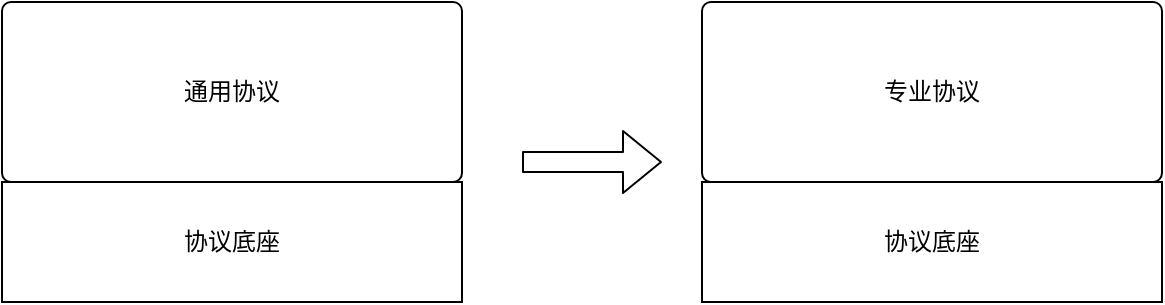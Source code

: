 <mxfile version="13.6.2" type="github">
  <diagram id="PhEEJEA-2G6-cMnCDy3O" name="Page-1">
    <mxGraphModel dx="786" dy="455" grid="1" gridSize="10" guides="1" tooltips="1" connect="1" arrows="1" fold="1" page="1" pageScale="1" pageWidth="827" pageHeight="1169" math="0" shadow="0">
      <root>
        <mxCell id="0" />
        <mxCell id="1" parent="0" />
        <mxCell id="GQ6SVCmRq15Q8ivaFo8d-1" value="通用协议" style="rounded=1;whiteSpace=wrap;html=1;arcSize=5;" parent="1" vertex="1">
          <mxGeometry x="110" y="150" width="230" height="90" as="geometry" />
        </mxCell>
        <mxCell id="Z61GNd5gtoBHjjhybAT_-2" value="" style="shape=flexArrow;endArrow=classic;html=1;" edge="1" parent="1">
          <mxGeometry width="50" height="50" relative="1" as="geometry">
            <mxPoint x="370" y="230" as="sourcePoint" />
            <mxPoint x="440" y="230" as="targetPoint" />
          </mxGeometry>
        </mxCell>
        <mxCell id="Z61GNd5gtoBHjjhybAT_-4" value="协议底座" style="rounded=0;whiteSpace=wrap;html=1;" vertex="1" parent="1">
          <mxGeometry x="110" y="240" width="230" height="60" as="geometry" />
        </mxCell>
        <mxCell id="Z61GNd5gtoBHjjhybAT_-6" value="专业协议" style="rounded=1;whiteSpace=wrap;html=1;arcSize=5;" vertex="1" parent="1">
          <mxGeometry x="460" y="150" width="230" height="90" as="geometry" />
        </mxCell>
        <mxCell id="Z61GNd5gtoBHjjhybAT_-7" value="协议底座" style="rounded=0;whiteSpace=wrap;html=1;" vertex="1" parent="1">
          <mxGeometry x="460" y="240" width="230" height="60" as="geometry" />
        </mxCell>
      </root>
    </mxGraphModel>
  </diagram>
</mxfile>
